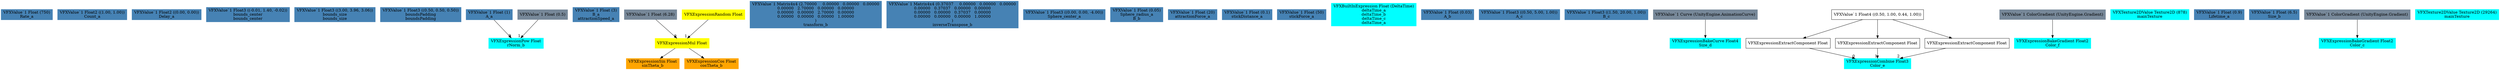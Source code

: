 digraph G {
node0 [shape="box" color="steelblue" style="filled" label="VFXValue`1 Float (750)
Rate_a"]
node1 [shape="box" color="steelblue" style="filled" label="VFXValue`1 Float2 ((1.00, 1.00))
Count_a"]
node2 [shape="box" color="steelblue" style="filled" label="VFXValue`1 Float2 ((0.00, 0.00))
Delay_a"]
node3 [shape="box" color="steelblue" style="filled" label="VFXValue`1 Float3 ((-0.01, 1.40, -0.02))
bounds_center
bounds_center"]
node4 [shape="box" color="steelblue" style="filled" label="VFXValue`1 Float3 ((3.00, 3.96, 3.06))
bounds_size
bounds_size"]
node5 [shape="box" color="steelblue" style="filled" label="VFXValue`1 Float3 ((0.50, 0.50, 0.50))
boundsPadding
boundsPadding"]
node6 [shape="box" color="steelblue" style="filled" label="VFXValue`1 Float (1)
A_a"]
node7 [shape="box" color="steelblue" style="filled" label="VFXValue`1 Float (3)
B_a
attractionSpeed_a"]
node8 [shape="box" color="cyan" style="filled" label="VFXExpressionPow Float
rNorm_b"]
node9 [shape="box" color="lightslategray" style="filled" label="VFXValue`1 Float (0.5)"]
node10 [shape="box" color="orange" style="filled" label="VFXExpressionSin Float
sinTheta_b"]
node11 [shape="box" color="yellow" style="filled" label="VFXExpressionMul Float"]
node12 [shape="box" color="lightslategray" style="filled" label="VFXValue`1 Float (6.28)"]
node13 [shape="box" color="yellow" style="filled" label="VFXExpressionRandom Float"]
node14 [shape="box" color="orange" style="filled" label="VFXExpressionCos Float
cosTheta_b"]
node15 [shape="box" color="steelblue" style="filled" label="VFXValue`1 Matrix4x4 (2.70000	0.00000	0.00000	0.00000
0.00000	2.70000	0.00000	0.00000
0.00000	0.00000	2.70000	0.00000
0.00000	0.00000	0.00000	1.00000
)
transform_b"]
node16 [shape="box" color="steelblue" style="filled" label="VFXValue`1 Matrix4x4 (0.37037	0.00000	0.00000	0.00000
0.00000	0.37037	0.00000	0.00000
0.00000	0.00000	0.37037	0.00000
0.00000	0.00000	0.00000	1.00000
)
inverseTranspose_b"]
node17 [shape="box" color="steelblue" style="filled" label="VFXValue`1 Float3 ((0.00, 0.00, -4.00))
Sphere_center_a"]
node18 [shape="box" color="steelblue" style="filled" label="VFXValue`1 Float (0.05)
Sphere_radius_a
B_b"]
node19 [shape="box" color="steelblue" style="filled" label="VFXValue`1 Float (20)
attractionForce_a"]
node20 [shape="box" color="steelblue" style="filled" label="VFXValue`1 Float (0.1)
stickDistance_a"]
node21 [shape="box" color="steelblue" style="filled" label="VFXValue`1 Float (50)
stickForce_a"]
node22 [shape="box" color="cyan" style="filled" label="VFXBuiltInExpression Float (DeltaTime)
deltaTime_a
deltaTime_b
deltaTime_c
deltaTime_a"]
node23 [shape="box" color="steelblue" style="filled" label="VFXValue`1 Float (0.03)
A_b"]
node24 [shape="box" color="steelblue" style="filled" label="VFXValue`1 Float3 ((0.50, 5.00, 1.00))
A_c"]
node25 [shape="box" color="steelblue" style="filled" label="VFXValue`1 Float3 ((1.50, 20.00, 1.00))
B_c"]
node26 [shape="box" color="cyan" style="filled" label="VFXExpressionBakeCurve Float4
Size_d"]
node27 [shape="box" color="lightslategray" style="filled" label="VFXValue`1 Curve (UnityEngine.AnimationCurve)"]
node28 [shape="box" color="cyan" style="filled" label="VFXExpressionCombine Float3
Color_e"]
node29 [shape="box" label="VFXExpressionExtractComponent Float"]
node30 [shape="box" label="VFXValue`1 Float4 ((0.50, 1.00, 0.44, 1.00))"]
node31 [shape="box" label="VFXExpressionExtractComponent Float"]
node32 [shape="box" label="VFXExpressionExtractComponent Float"]
node33 [shape="box" color="cyan" style="filled" label="VFXExpressionBakeGradient Float2
Color_f"]
node34 [shape="box" color="lightslategray" style="filled" label="VFXValue`1 ColorGradient (UnityEngine.Gradient)"]
node35 [shape="box" color="cyan" style="filled" label="VFXTexture2DValue Texture2D (878)
mainTexture"]
node36 [shape="box" color="steelblue" style="filled" label="VFXValue`1 Float (0.9)
Lifetime_a"]
node37 [shape="box" color="steelblue" style="filled" label="VFXValue`1 Float (6.5)
Size_b"]
node38 [shape="box" color="cyan" style="filled" label="VFXExpressionBakeGradient Float2
Color_c"]
node39 [shape="box" color="lightslategray" style="filled" label="VFXValue`1 ColorGradient (UnityEngine.Gradient)"]
node40 [shape="box" color="cyan" style="filled" label="VFXTexture2DValue Texture2D (29264)
mainTexture"]
node6 -> node8 [headlabel="0"]
node9 -> node8 [headlabel="1"]
node11 -> node10 
node12 -> node11 [headlabel="0"]
node13 -> node11 [headlabel="1"]
node11 -> node14 
node27 -> node26 
node29 -> node28 [headlabel="0"]
node31 -> node28 [headlabel="1"]
node32 -> node28 [headlabel="2"]
node30 -> node29 
node30 -> node31 
node30 -> node32 
node34 -> node33 
node39 -> node38 
}
